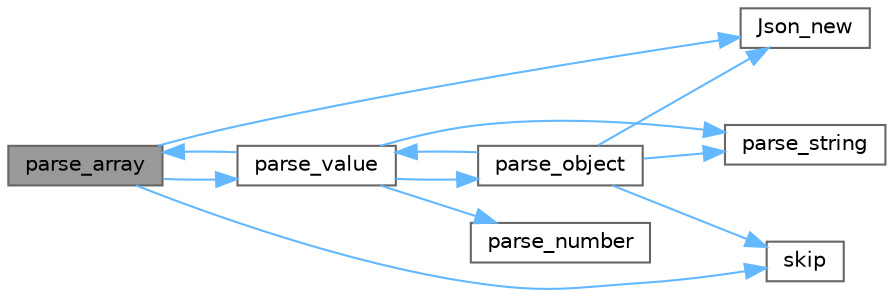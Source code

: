 digraph "parse_array"
{
 // LATEX_PDF_SIZE
  bgcolor="transparent";
  edge [fontname=Helvetica,fontsize=10,labelfontname=Helvetica,labelfontsize=10];
  node [fontname=Helvetica,fontsize=10,shape=box,height=0.2,width=0.4];
  rankdir="LR";
  Node1 [id="Node000001",label="parse_array",height=0.2,width=0.4,color="gray40", fillcolor="grey60", style="filled", fontcolor="black",tooltip=" "];
  Node1 -> Node2 [id="edge12_Node000001_Node000002",color="steelblue1",style="solid",tooltip=" "];
  Node2 [id="Node000002",label="Json_new",height=0.2,width=0.4,color="grey40", fillcolor="white", style="filled",URL="$_json_8c.html#a7c852205714c794ff7374ce6712b7fcb",tooltip=" "];
  Node1 -> Node3 [id="edge13_Node000001_Node000003",color="steelblue1",style="solid",tooltip=" "];
  Node3 [id="Node000003",label="parse_value",height=0.2,width=0.4,color="grey40", fillcolor="white", style="filled",URL="$_json_8c.html#aedd1f87c2ec73b2f315e51edafdde48f",tooltip=" "];
  Node3 -> Node1 [id="edge14_Node000003_Node000001",color="steelblue1",style="solid",tooltip=" "];
  Node3 -> Node4 [id="edge15_Node000003_Node000004",color="steelblue1",style="solid",tooltip=" "];
  Node4 [id="Node000004",label="parse_number",height=0.2,width=0.4,color="grey40", fillcolor="white", style="filled",URL="$_json_8c.html#aa002d830382e0edb6554ad97aad06b89",tooltip=" "];
  Node3 -> Node5 [id="edge16_Node000003_Node000005",color="steelblue1",style="solid",tooltip=" "];
  Node5 [id="Node000005",label="parse_object",height=0.2,width=0.4,color="grey40", fillcolor="white", style="filled",URL="$_json_8c.html#abeab93beca99465febc6b7ecedbc6cca",tooltip=" "];
  Node5 -> Node2 [id="edge17_Node000005_Node000002",color="steelblue1",style="solid",tooltip=" "];
  Node5 -> Node6 [id="edge18_Node000005_Node000006",color="steelblue1",style="solid",tooltip=" "];
  Node6 [id="Node000006",label="parse_string",height=0.2,width=0.4,color="grey40", fillcolor="white", style="filled",URL="$_json_8c.html#ad286771dd1a20a60c732fbaac6302c1a",tooltip=" "];
  Node5 -> Node3 [id="edge19_Node000005_Node000003",color="steelblue1",style="solid",tooltip=" "];
  Node5 -> Node7 [id="edge20_Node000005_Node000007",color="steelblue1",style="solid",tooltip=" "];
  Node7 [id="Node000007",label="skip",height=0.2,width=0.4,color="grey40", fillcolor="white", style="filled",URL="$_json_8c.html#af38ca32489aef093745b4eb4673c64f3",tooltip=" "];
  Node3 -> Node6 [id="edge21_Node000003_Node000006",color="steelblue1",style="solid",tooltip=" "];
  Node1 -> Node7 [id="edge22_Node000001_Node000007",color="steelblue1",style="solid",tooltip=" "];
}
